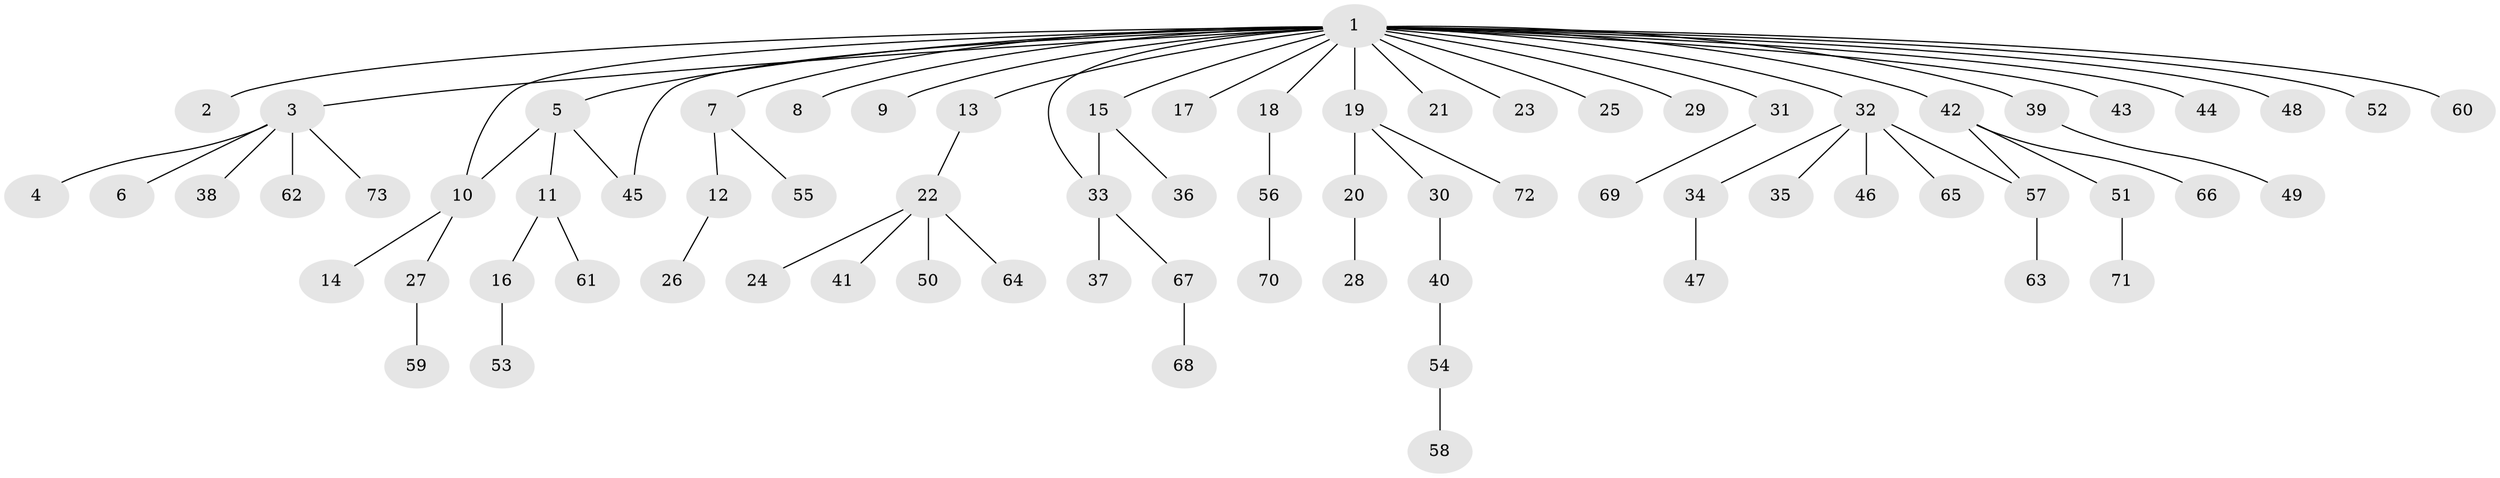 // coarse degree distribution, {25: 0.019230769230769232, 5: 0.038461538461538464, 1: 0.6153846153846154, 2: 0.21153846153846154, 3: 0.09615384615384616, 4: 0.019230769230769232}
// Generated by graph-tools (version 1.1) at 2025/36/03/04/25 23:36:43]
// undirected, 73 vertices, 76 edges
graph export_dot {
  node [color=gray90,style=filled];
  1;
  2;
  3;
  4;
  5;
  6;
  7;
  8;
  9;
  10;
  11;
  12;
  13;
  14;
  15;
  16;
  17;
  18;
  19;
  20;
  21;
  22;
  23;
  24;
  25;
  26;
  27;
  28;
  29;
  30;
  31;
  32;
  33;
  34;
  35;
  36;
  37;
  38;
  39;
  40;
  41;
  42;
  43;
  44;
  45;
  46;
  47;
  48;
  49;
  50;
  51;
  52;
  53;
  54;
  55;
  56;
  57;
  58;
  59;
  60;
  61;
  62;
  63;
  64;
  65;
  66;
  67;
  68;
  69;
  70;
  71;
  72;
  73;
  1 -- 2;
  1 -- 3;
  1 -- 5;
  1 -- 7;
  1 -- 8;
  1 -- 9;
  1 -- 10;
  1 -- 13;
  1 -- 15;
  1 -- 17;
  1 -- 18;
  1 -- 19;
  1 -- 21;
  1 -- 23;
  1 -- 25;
  1 -- 29;
  1 -- 31;
  1 -- 32;
  1 -- 33;
  1 -- 39;
  1 -- 42;
  1 -- 43;
  1 -- 44;
  1 -- 45;
  1 -- 48;
  1 -- 52;
  1 -- 60;
  3 -- 4;
  3 -- 6;
  3 -- 38;
  3 -- 62;
  3 -- 73;
  5 -- 10;
  5 -- 11;
  5 -- 45;
  7 -- 12;
  7 -- 55;
  10 -- 14;
  10 -- 27;
  11 -- 16;
  11 -- 61;
  12 -- 26;
  13 -- 22;
  15 -- 33;
  15 -- 36;
  16 -- 53;
  18 -- 56;
  19 -- 20;
  19 -- 30;
  19 -- 72;
  20 -- 28;
  22 -- 24;
  22 -- 41;
  22 -- 50;
  22 -- 64;
  27 -- 59;
  30 -- 40;
  31 -- 69;
  32 -- 34;
  32 -- 35;
  32 -- 46;
  32 -- 57;
  32 -- 65;
  33 -- 37;
  33 -- 67;
  34 -- 47;
  39 -- 49;
  40 -- 54;
  42 -- 51;
  42 -- 57;
  42 -- 66;
  51 -- 71;
  54 -- 58;
  56 -- 70;
  57 -- 63;
  67 -- 68;
}
